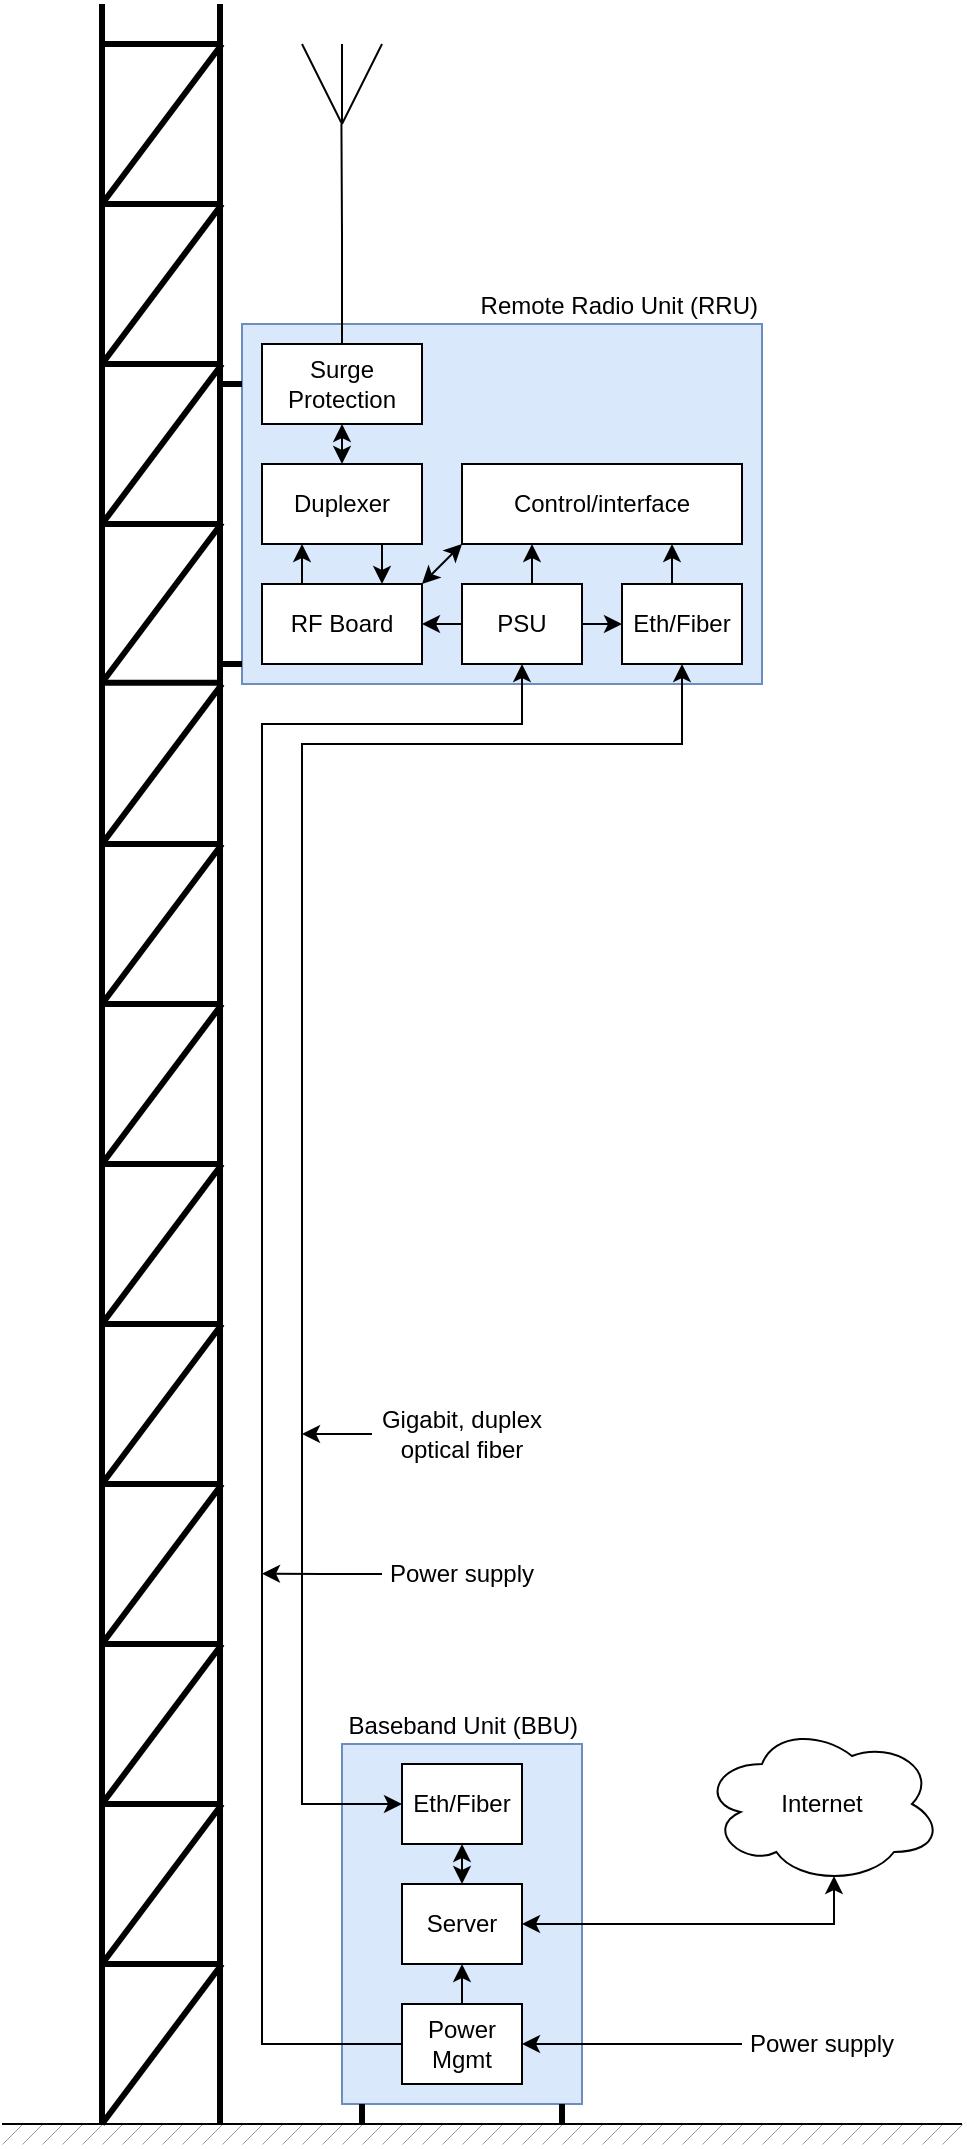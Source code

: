 <mxfile version="24.2.5" type="device">
  <diagram name="Page-1" id="hBgQWiliWzFYraZSrk2Q">
    <mxGraphModel dx="454" dy="450" grid="1" gridSize="10" guides="1" tooltips="1" connect="1" arrows="1" fold="1" page="1" pageScale="1" pageWidth="1920" pageHeight="1200" math="0" shadow="0">
      <root>
        <mxCell id="0" />
        <mxCell id="1" parent="0" />
        <mxCell id="sgHpyDjpw01S7iKvmFFo-54" value="" style="rounded=0;whiteSpace=wrap;html=1;fillColor=#dae8fc;strokeColor=#6c8ebf;" parent="1" vertex="1">
          <mxGeometry x="410" y="950" width="120" height="180" as="geometry" />
        </mxCell>
        <mxCell id="sgHpyDjpw01S7iKvmFFo-16" value="" style="endArrow=none;html=1;rounded=0;strokeWidth=3;" parent="1" edge="1">
          <mxGeometry width="50" height="50" relative="1" as="geometry">
            <mxPoint x="349" y="1140" as="sourcePoint" />
            <mxPoint x="349" y="80" as="targetPoint" />
          </mxGeometry>
        </mxCell>
        <mxCell id="sgHpyDjpw01S7iKvmFFo-7" value="" style="rounded=0;whiteSpace=wrap;html=1;fillColor=#dae8fc;strokeColor=#6c8ebf;" parent="1" vertex="1">
          <mxGeometry x="360" y="240" width="260" height="180" as="geometry" />
        </mxCell>
        <mxCell id="sgHpyDjpw01S7iKvmFFo-1" value="" style="group" parent="1" vertex="1" connectable="0">
          <mxGeometry x="390" y="100" width="40" height="40" as="geometry" />
        </mxCell>
        <mxCell id="1DyrcDDvenJ038iTFa64-3" value="" style="endArrow=none;html=1;rounded=0;" parent="sgHpyDjpw01S7iKvmFFo-1" edge="1">
          <mxGeometry width="50" height="50" relative="1" as="geometry">
            <mxPoint x="20" y="40" as="sourcePoint" />
            <mxPoint x="40" as="targetPoint" />
          </mxGeometry>
        </mxCell>
        <mxCell id="1DyrcDDvenJ038iTFa64-4" value="" style="endArrow=none;html=1;rounded=0;" parent="sgHpyDjpw01S7iKvmFFo-1" edge="1">
          <mxGeometry width="50" height="50" relative="1" as="geometry">
            <mxPoint x="20" y="40" as="sourcePoint" />
            <mxPoint as="targetPoint" />
          </mxGeometry>
        </mxCell>
        <mxCell id="1DyrcDDvenJ038iTFa64-5" value="" style="endArrow=none;html=1;rounded=0;" parent="sgHpyDjpw01S7iKvmFFo-1" edge="1">
          <mxGeometry width="50" height="50" relative="1" as="geometry">
            <mxPoint x="20" y="40" as="sourcePoint" />
            <mxPoint x="20" as="targetPoint" />
          </mxGeometry>
        </mxCell>
        <mxCell id="sgHpyDjpw01S7iKvmFFo-18" style="edgeStyle=orthogonalEdgeStyle;rounded=0;orthogonalLoop=1;jettySize=auto;html=1;exitX=0.75;exitY=1;exitDx=0;exitDy=0;entryX=0.75;entryY=0;entryDx=0;entryDy=0;" parent="1" source="sgHpyDjpw01S7iKvmFFo-2" target="sgHpyDjpw01S7iKvmFFo-3" edge="1">
          <mxGeometry relative="1" as="geometry" />
        </mxCell>
        <mxCell id="sgHpyDjpw01S7iKvmFFo-19" style="edgeStyle=orthogonalEdgeStyle;rounded=0;orthogonalLoop=1;jettySize=auto;html=1;exitX=0.5;exitY=0;exitDx=0;exitDy=0;entryX=0.5;entryY=1;entryDx=0;entryDy=0;startArrow=classic;startFill=1;" parent="1" source="sgHpyDjpw01S7iKvmFFo-2" target="sgHpyDjpw01S7iKvmFFo-8" edge="1">
          <mxGeometry relative="1" as="geometry" />
        </mxCell>
        <mxCell id="sgHpyDjpw01S7iKvmFFo-2" value="Duplexer" style="rounded=0;whiteSpace=wrap;html=1;" parent="1" vertex="1">
          <mxGeometry x="370" y="310" width="80" height="40" as="geometry" />
        </mxCell>
        <mxCell id="sgHpyDjpw01S7iKvmFFo-17" style="edgeStyle=orthogonalEdgeStyle;rounded=0;orthogonalLoop=1;jettySize=auto;html=1;exitX=0.25;exitY=0;exitDx=0;exitDy=0;entryX=0.25;entryY=1;entryDx=0;entryDy=0;" parent="1" source="sgHpyDjpw01S7iKvmFFo-3" target="sgHpyDjpw01S7iKvmFFo-2" edge="1">
          <mxGeometry relative="1" as="geometry" />
        </mxCell>
        <mxCell id="sgHpyDjpw01S7iKvmFFo-3" value="RF Board" style="rounded=0;whiteSpace=wrap;html=1;" parent="1" vertex="1">
          <mxGeometry x="370" y="370" width="80" height="40" as="geometry" />
        </mxCell>
        <mxCell id="sgHpyDjpw01S7iKvmFFo-175" style="rounded=0;orthogonalLoop=1;jettySize=auto;html=1;exitX=0;exitY=1;exitDx=0;exitDy=0;entryX=1;entryY=0;entryDx=0;entryDy=0;startArrow=classic;startFill=1;" parent="1" source="sgHpyDjpw01S7iKvmFFo-4" target="sgHpyDjpw01S7iKvmFFo-3" edge="1">
          <mxGeometry relative="1" as="geometry" />
        </mxCell>
        <mxCell id="sgHpyDjpw01S7iKvmFFo-4" value="Control/interface" style="rounded=0;whiteSpace=wrap;html=1;direction=east;" parent="1" vertex="1">
          <mxGeometry x="470" y="310" width="140" height="40" as="geometry" />
        </mxCell>
        <mxCell id="sgHpyDjpw01S7iKvmFFo-20" style="edgeStyle=orthogonalEdgeStyle;rounded=0;orthogonalLoop=1;jettySize=auto;html=1;exitX=0;exitY=0.5;exitDx=0;exitDy=0;entryX=1;entryY=0.5;entryDx=0;entryDy=0;" parent="1" source="sgHpyDjpw01S7iKvmFFo-5" target="sgHpyDjpw01S7iKvmFFo-3" edge="1">
          <mxGeometry relative="1" as="geometry" />
        </mxCell>
        <mxCell id="sgHpyDjpw01S7iKvmFFo-21" style="edgeStyle=orthogonalEdgeStyle;rounded=0;orthogonalLoop=1;jettySize=auto;html=1;exitX=0.5;exitY=0;exitDx=0;exitDy=0;entryX=0.25;entryY=1;entryDx=0;entryDy=0;" parent="1" source="sgHpyDjpw01S7iKvmFFo-5" target="sgHpyDjpw01S7iKvmFFo-4" edge="1">
          <mxGeometry relative="1" as="geometry" />
        </mxCell>
        <mxCell id="sgHpyDjpw01S7iKvmFFo-22" style="edgeStyle=orthogonalEdgeStyle;rounded=0;orthogonalLoop=1;jettySize=auto;html=1;exitX=1;exitY=0.5;exitDx=0;exitDy=0;entryX=0;entryY=0.5;entryDx=0;entryDy=0;" parent="1" source="sgHpyDjpw01S7iKvmFFo-5" target="sgHpyDjpw01S7iKvmFFo-6" edge="1">
          <mxGeometry relative="1" as="geometry" />
        </mxCell>
        <mxCell id="sgHpyDjpw01S7iKvmFFo-5" value="PSU" style="rounded=0;whiteSpace=wrap;html=1;" parent="1" vertex="1">
          <mxGeometry x="470" y="370" width="60" height="40" as="geometry" />
        </mxCell>
        <mxCell id="sgHpyDjpw01S7iKvmFFo-23" style="edgeStyle=orthogonalEdgeStyle;rounded=0;orthogonalLoop=1;jettySize=auto;html=1;exitX=0.5;exitY=0;exitDx=0;exitDy=0;entryX=0.75;entryY=1;entryDx=0;entryDy=0;" parent="1" source="sgHpyDjpw01S7iKvmFFo-6" target="sgHpyDjpw01S7iKvmFFo-4" edge="1">
          <mxGeometry relative="1" as="geometry" />
        </mxCell>
        <mxCell id="sgHpyDjpw01S7iKvmFFo-63" style="edgeStyle=orthogonalEdgeStyle;rounded=0;orthogonalLoop=1;jettySize=auto;html=1;exitX=0.5;exitY=1;exitDx=0;exitDy=0;entryX=0;entryY=0.5;entryDx=0;entryDy=0;startArrow=classic;startFill=1;" parent="1" source="sgHpyDjpw01S7iKvmFFo-6" target="sgHpyDjpw01S7iKvmFFo-56" edge="1">
          <mxGeometry relative="1" as="geometry">
            <Array as="points">
              <mxPoint x="580" y="450" />
              <mxPoint x="390" y="450" />
              <mxPoint x="390" y="980" />
            </Array>
          </mxGeometry>
        </mxCell>
        <mxCell id="sgHpyDjpw01S7iKvmFFo-6" value="Eth/Fiber" style="rounded=0;whiteSpace=wrap;html=1;" parent="1" vertex="1">
          <mxGeometry x="550" y="370" width="60" height="40" as="geometry" />
        </mxCell>
        <mxCell id="sgHpyDjpw01S7iKvmFFo-42" style="edgeStyle=orthogonalEdgeStyle;rounded=0;orthogonalLoop=1;jettySize=auto;html=1;exitX=0.5;exitY=0;exitDx=0;exitDy=0;endArrow=none;endFill=0;" parent="1" source="sgHpyDjpw01S7iKvmFFo-8" edge="1">
          <mxGeometry relative="1" as="geometry">
            <mxPoint x="409.714" y="140" as="targetPoint" />
          </mxGeometry>
        </mxCell>
        <mxCell id="sgHpyDjpw01S7iKvmFFo-8" value="Surge Protection" style="rounded=0;whiteSpace=wrap;html=1;" parent="1" vertex="1">
          <mxGeometry x="370" y="250" width="80" height="40" as="geometry" />
        </mxCell>
        <mxCell id="sgHpyDjpw01S7iKvmFFo-9" value="Remote Radio Unit (RRU)" style="text;html=1;align=right;verticalAlign=middle;whiteSpace=wrap;rounded=0;" parent="1" vertex="1">
          <mxGeometry x="450" y="216" width="170" height="30" as="geometry" />
        </mxCell>
        <mxCell id="sgHpyDjpw01S7iKvmFFo-24" value="" style="endArrow=none;html=1;rounded=0;strokeWidth=3;" parent="1" edge="1">
          <mxGeometry width="50" height="50" relative="1" as="geometry">
            <mxPoint x="290" y="1140" as="sourcePoint" />
            <mxPoint x="290" y="80" as="targetPoint" />
          </mxGeometry>
        </mxCell>
        <mxCell id="sgHpyDjpw01S7iKvmFFo-25" value="" style="endArrow=none;html=1;rounded=0;strokeWidth=3;" parent="1" edge="1">
          <mxGeometry width="50" height="50" relative="1" as="geometry">
            <mxPoint x="350" y="100" as="sourcePoint" />
            <mxPoint x="290" y="100" as="targetPoint" />
          </mxGeometry>
        </mxCell>
        <mxCell id="sgHpyDjpw01S7iKvmFFo-26" value="" style="endArrow=none;html=1;rounded=0;strokeWidth=3;" parent="1" edge="1">
          <mxGeometry width="50" height="50" relative="1" as="geometry">
            <mxPoint x="350" y="180" as="sourcePoint" />
            <mxPoint x="290" y="180" as="targetPoint" />
          </mxGeometry>
        </mxCell>
        <mxCell id="sgHpyDjpw01S7iKvmFFo-27" value="" style="endArrow=none;html=1;rounded=0;strokeWidth=3;" parent="1" edge="1">
          <mxGeometry width="50" height="50" relative="1" as="geometry">
            <mxPoint x="350" y="100" as="sourcePoint" />
            <mxPoint x="290" y="180" as="targetPoint" />
          </mxGeometry>
        </mxCell>
        <mxCell id="sgHpyDjpw01S7iKvmFFo-28" value="" style="endArrow=none;html=1;rounded=0;strokeWidth=3;" parent="1" edge="1">
          <mxGeometry width="50" height="50" relative="1" as="geometry">
            <mxPoint x="350" y="260" as="sourcePoint" />
            <mxPoint x="290" y="260" as="targetPoint" />
          </mxGeometry>
        </mxCell>
        <mxCell id="sgHpyDjpw01S7iKvmFFo-29" value="" style="endArrow=none;html=1;rounded=0;strokeWidth=3;" parent="1" edge="1">
          <mxGeometry width="50" height="50" relative="1" as="geometry">
            <mxPoint x="350" y="180" as="sourcePoint" />
            <mxPoint x="290" y="260" as="targetPoint" />
          </mxGeometry>
        </mxCell>
        <mxCell id="sgHpyDjpw01S7iKvmFFo-30" value="" style="endArrow=none;html=1;rounded=0;strokeWidth=3;" parent="1" edge="1">
          <mxGeometry width="50" height="50" relative="1" as="geometry">
            <mxPoint x="350" y="340" as="sourcePoint" />
            <mxPoint x="290" y="340" as="targetPoint" />
          </mxGeometry>
        </mxCell>
        <mxCell id="sgHpyDjpw01S7iKvmFFo-31" value="" style="endArrow=none;html=1;rounded=0;strokeWidth=3;" parent="1" edge="1">
          <mxGeometry width="50" height="50" relative="1" as="geometry">
            <mxPoint x="350" y="260" as="sourcePoint" />
            <mxPoint x="290" y="340" as="targetPoint" />
          </mxGeometry>
        </mxCell>
        <mxCell id="sgHpyDjpw01S7iKvmFFo-32" value="" style="endArrow=none;html=1;rounded=0;strokeWidth=3;" parent="1" edge="1">
          <mxGeometry width="50" height="50" relative="1" as="geometry">
            <mxPoint x="350" y="419.35" as="sourcePoint" />
            <mxPoint x="290" y="419.35" as="targetPoint" />
          </mxGeometry>
        </mxCell>
        <mxCell id="sgHpyDjpw01S7iKvmFFo-33" value="" style="endArrow=none;html=1;rounded=0;strokeWidth=3;" parent="1" edge="1">
          <mxGeometry width="50" height="50" relative="1" as="geometry">
            <mxPoint x="350" y="339.35" as="sourcePoint" />
            <mxPoint x="290" y="419.35" as="targetPoint" />
          </mxGeometry>
        </mxCell>
        <mxCell id="sgHpyDjpw01S7iKvmFFo-34" value="" style="endArrow=none;html=1;rounded=0;strokeWidth=3;" parent="1" edge="1">
          <mxGeometry width="50" height="50" relative="1" as="geometry">
            <mxPoint x="350" y="500" as="sourcePoint" />
            <mxPoint x="290" y="500" as="targetPoint" />
          </mxGeometry>
        </mxCell>
        <mxCell id="sgHpyDjpw01S7iKvmFFo-35" value="" style="endArrow=none;html=1;rounded=0;strokeWidth=3;" parent="1" edge="1">
          <mxGeometry width="50" height="50" relative="1" as="geometry">
            <mxPoint x="350" y="420" as="sourcePoint" />
            <mxPoint x="290" y="500" as="targetPoint" />
          </mxGeometry>
        </mxCell>
        <mxCell id="sgHpyDjpw01S7iKvmFFo-36" value="" style="endArrow=none;html=1;rounded=0;strokeWidth=3;" parent="1" edge="1">
          <mxGeometry width="50" height="50" relative="1" as="geometry">
            <mxPoint x="350" y="580" as="sourcePoint" />
            <mxPoint x="290" y="580" as="targetPoint" />
          </mxGeometry>
        </mxCell>
        <mxCell id="sgHpyDjpw01S7iKvmFFo-37" value="" style="endArrow=none;html=1;rounded=0;strokeWidth=3;" parent="1" edge="1">
          <mxGeometry width="50" height="50" relative="1" as="geometry">
            <mxPoint x="350" y="500" as="sourcePoint" />
            <mxPoint x="290" y="580" as="targetPoint" />
          </mxGeometry>
        </mxCell>
        <mxCell id="sgHpyDjpw01S7iKvmFFo-38" value="" style="endArrow=none;html=1;rounded=0;strokeWidth=3;" parent="1" edge="1">
          <mxGeometry width="50" height="50" relative="1" as="geometry">
            <mxPoint x="350" y="660" as="sourcePoint" />
            <mxPoint x="290" y="660" as="targetPoint" />
          </mxGeometry>
        </mxCell>
        <mxCell id="sgHpyDjpw01S7iKvmFFo-39" value="" style="endArrow=none;html=1;rounded=0;strokeWidth=3;" parent="1" edge="1">
          <mxGeometry width="50" height="50" relative="1" as="geometry">
            <mxPoint x="350" y="580" as="sourcePoint" />
            <mxPoint x="290" y="660" as="targetPoint" />
          </mxGeometry>
        </mxCell>
        <mxCell id="sgHpyDjpw01S7iKvmFFo-40" value="" style="endArrow=none;html=1;rounded=0;strokeWidth=3;" parent="1" edge="1">
          <mxGeometry width="50" height="50" relative="1" as="geometry">
            <mxPoint x="350" y="740" as="sourcePoint" />
            <mxPoint x="290" y="740" as="targetPoint" />
          </mxGeometry>
        </mxCell>
        <mxCell id="sgHpyDjpw01S7iKvmFFo-41" value="" style="endArrow=none;html=1;rounded=0;strokeWidth=3;" parent="1" edge="1">
          <mxGeometry width="50" height="50" relative="1" as="geometry">
            <mxPoint x="350" y="660" as="sourcePoint" />
            <mxPoint x="290" y="740" as="targetPoint" />
          </mxGeometry>
        </mxCell>
        <mxCell id="sgHpyDjpw01S7iKvmFFo-43" value="" style="endArrow=none;html=1;rounded=0;strokeWidth=3;" parent="1" edge="1">
          <mxGeometry width="50" height="50" relative="1" as="geometry">
            <mxPoint x="350" y="820" as="sourcePoint" />
            <mxPoint x="290" y="820" as="targetPoint" />
          </mxGeometry>
        </mxCell>
        <mxCell id="sgHpyDjpw01S7iKvmFFo-44" value="" style="endArrow=none;html=1;rounded=0;strokeWidth=3;" parent="1" edge="1">
          <mxGeometry width="50" height="50" relative="1" as="geometry">
            <mxPoint x="350" y="740" as="sourcePoint" />
            <mxPoint x="290" y="820" as="targetPoint" />
          </mxGeometry>
        </mxCell>
        <mxCell id="sgHpyDjpw01S7iKvmFFo-45" value="" style="endArrow=none;html=1;rounded=0;strokeWidth=3;" parent="1" edge="1">
          <mxGeometry width="50" height="50" relative="1" as="geometry">
            <mxPoint x="350" y="900" as="sourcePoint" />
            <mxPoint x="290" y="900" as="targetPoint" />
          </mxGeometry>
        </mxCell>
        <mxCell id="sgHpyDjpw01S7iKvmFFo-46" value="" style="endArrow=none;html=1;rounded=0;strokeWidth=3;" parent="1" edge="1">
          <mxGeometry width="50" height="50" relative="1" as="geometry">
            <mxPoint x="350" y="820" as="sourcePoint" />
            <mxPoint x="290" y="900" as="targetPoint" />
          </mxGeometry>
        </mxCell>
        <mxCell id="sgHpyDjpw01S7iKvmFFo-47" value="" style="endArrow=none;html=1;rounded=0;strokeWidth=3;" parent="1" edge="1">
          <mxGeometry width="50" height="50" relative="1" as="geometry">
            <mxPoint x="350" y="980" as="sourcePoint" />
            <mxPoint x="290" y="980" as="targetPoint" />
          </mxGeometry>
        </mxCell>
        <mxCell id="sgHpyDjpw01S7iKvmFFo-48" value="" style="endArrow=none;html=1;rounded=0;strokeWidth=3;" parent="1" edge="1">
          <mxGeometry width="50" height="50" relative="1" as="geometry">
            <mxPoint x="350" y="900" as="sourcePoint" />
            <mxPoint x="290" y="980" as="targetPoint" />
          </mxGeometry>
        </mxCell>
        <mxCell id="sgHpyDjpw01S7iKvmFFo-49" value="" style="endArrow=none;html=1;rounded=0;strokeWidth=3;" parent="1" edge="1">
          <mxGeometry width="50" height="50" relative="1" as="geometry">
            <mxPoint x="350" y="1060" as="sourcePoint" />
            <mxPoint x="290" y="1060" as="targetPoint" />
          </mxGeometry>
        </mxCell>
        <mxCell id="sgHpyDjpw01S7iKvmFFo-50" value="" style="endArrow=none;html=1;rounded=0;strokeWidth=3;" parent="1" edge="1">
          <mxGeometry width="50" height="50" relative="1" as="geometry">
            <mxPoint x="350" y="980" as="sourcePoint" />
            <mxPoint x="290" y="1060" as="targetPoint" />
          </mxGeometry>
        </mxCell>
        <mxCell id="sgHpyDjpw01S7iKvmFFo-52" value="" style="endArrow=none;html=1;rounded=0;strokeWidth=3;" parent="1" edge="1">
          <mxGeometry width="50" height="50" relative="1" as="geometry">
            <mxPoint x="350" y="1060" as="sourcePoint" />
            <mxPoint x="290" y="1140" as="targetPoint" />
          </mxGeometry>
        </mxCell>
        <mxCell id="sgHpyDjpw01S7iKvmFFo-53" value="" style="endArrow=none;html=1;rounded=0;" parent="1" edge="1">
          <mxGeometry width="50" height="50" relative="1" as="geometry">
            <mxPoint x="240" y="1140" as="sourcePoint" />
            <mxPoint x="720" y="1140" as="targetPoint" />
          </mxGeometry>
        </mxCell>
        <mxCell id="sgHpyDjpw01S7iKvmFFo-55" value="Baseband Unit (BBU)" style="text;html=1;align=right;verticalAlign=middle;whiteSpace=wrap;rounded=0;" parent="1" vertex="1">
          <mxGeometry x="390" y="926" width="140" height="30" as="geometry" />
        </mxCell>
        <mxCell id="sgHpyDjpw01S7iKvmFFo-68" style="edgeStyle=orthogonalEdgeStyle;rounded=0;orthogonalLoop=1;jettySize=auto;html=1;exitX=0.5;exitY=1;exitDx=0;exitDy=0;entryX=0.5;entryY=0;entryDx=0;entryDy=0;startArrow=classic;startFill=1;" parent="1" source="sgHpyDjpw01S7iKvmFFo-56" target="sgHpyDjpw01S7iKvmFFo-57" edge="1">
          <mxGeometry relative="1" as="geometry" />
        </mxCell>
        <mxCell id="sgHpyDjpw01S7iKvmFFo-56" value="Eth/Fiber" style="rounded=0;whiteSpace=wrap;html=1;" parent="1" vertex="1">
          <mxGeometry x="440" y="960" width="60" height="40" as="geometry" />
        </mxCell>
        <mxCell id="sgHpyDjpw01S7iKvmFFo-57" value="Server" style="rounded=0;whiteSpace=wrap;html=1;" parent="1" vertex="1">
          <mxGeometry x="440" y="1020" width="60" height="40" as="geometry" />
        </mxCell>
        <mxCell id="sgHpyDjpw01S7iKvmFFo-69" value="" style="edgeStyle=orthogonalEdgeStyle;rounded=0;orthogonalLoop=1;jettySize=auto;html=1;startArrow=classic;startFill=1;exitX=0.55;exitY=0.95;exitDx=0;exitDy=0;exitPerimeter=0;" parent="1" source="sgHpyDjpw01S7iKvmFFo-59" target="sgHpyDjpw01S7iKvmFFo-57" edge="1">
          <mxGeometry relative="1" as="geometry">
            <Array as="points">
              <mxPoint x="656" y="1040" />
            </Array>
          </mxGeometry>
        </mxCell>
        <mxCell id="sgHpyDjpw01S7iKvmFFo-59" value="Internet" style="ellipse;shape=cloud;whiteSpace=wrap;html=1;" parent="1" vertex="1">
          <mxGeometry x="590" y="940" width="120" height="80" as="geometry" />
        </mxCell>
        <mxCell id="sgHpyDjpw01S7iKvmFFo-166" style="edgeStyle=orthogonalEdgeStyle;rounded=0;orthogonalLoop=1;jettySize=auto;html=1;exitX=0;exitY=0.5;exitDx=0;exitDy=0;" parent="1" source="sgHpyDjpw01S7iKvmFFo-66" edge="1">
          <mxGeometry relative="1" as="geometry">
            <mxPoint x="370" y="864.824" as="targetPoint" />
          </mxGeometry>
        </mxCell>
        <mxCell id="sgHpyDjpw01S7iKvmFFo-66" value="Power supply" style="text;html=1;align=center;verticalAlign=middle;whiteSpace=wrap;rounded=0;" parent="1" vertex="1">
          <mxGeometry x="430" y="850" width="80" height="30" as="geometry" />
        </mxCell>
        <mxCell id="sgHpyDjpw01S7iKvmFFo-165" style="edgeStyle=orthogonalEdgeStyle;rounded=0;orthogonalLoop=1;jettySize=auto;html=1;exitX=0;exitY=0.5;exitDx=0;exitDy=0;" parent="1" source="sgHpyDjpw01S7iKvmFFo-67" edge="1">
          <mxGeometry relative="1" as="geometry">
            <mxPoint x="390" y="794.824" as="targetPoint" />
          </mxGeometry>
        </mxCell>
        <mxCell id="sgHpyDjpw01S7iKvmFFo-67" value="Gigabit, duplex optical fiber" style="text;html=1;align=center;verticalAlign=middle;whiteSpace=wrap;rounded=0;" parent="1" vertex="1">
          <mxGeometry x="425" y="780" width="90" height="30" as="geometry" />
        </mxCell>
        <mxCell id="sgHpyDjpw01S7iKvmFFo-170" style="edgeStyle=orthogonalEdgeStyle;rounded=0;orthogonalLoop=1;jettySize=auto;html=1;exitX=0.5;exitY=0;exitDx=0;exitDy=0;entryX=0.5;entryY=1;entryDx=0;entryDy=0;" parent="1" source="sgHpyDjpw01S7iKvmFFo-71" target="sgHpyDjpw01S7iKvmFFo-57" edge="1">
          <mxGeometry relative="1" as="geometry" />
        </mxCell>
        <mxCell id="sgHpyDjpw01S7iKvmFFo-71" value="Power Mgmt" style="rounded=0;whiteSpace=wrap;html=1;" parent="1" vertex="1">
          <mxGeometry x="440" y="1080" width="60" height="40" as="geometry" />
        </mxCell>
        <mxCell id="sgHpyDjpw01S7iKvmFFo-65" style="edgeStyle=orthogonalEdgeStyle;rounded=0;orthogonalLoop=1;jettySize=auto;html=1;exitX=0;exitY=0.5;exitDx=0;exitDy=0;entryX=0.5;entryY=1;entryDx=0;entryDy=0;" parent="1" source="sgHpyDjpw01S7iKvmFFo-71" target="sgHpyDjpw01S7iKvmFFo-5" edge="1">
          <mxGeometry relative="1" as="geometry">
            <Array as="points">
              <mxPoint x="370" y="1100" />
              <mxPoint x="370" y="440" />
              <mxPoint x="500" y="440" />
            </Array>
          </mxGeometry>
        </mxCell>
        <mxCell id="sgHpyDjpw01S7iKvmFFo-73" value="" style="endArrow=none;html=1;rounded=0;strokeWidth=0.2;" parent="1" edge="1">
          <mxGeometry width="50" height="50" relative="1" as="geometry">
            <mxPoint x="240" y="1150" as="sourcePoint" />
            <mxPoint x="250" y="1140" as="targetPoint" />
          </mxGeometry>
        </mxCell>
        <mxCell id="sgHpyDjpw01S7iKvmFFo-74" value="" style="endArrow=none;html=1;rounded=0;strokeWidth=0.2;" parent="1" edge="1">
          <mxGeometry width="50" height="50" relative="1" as="geometry">
            <mxPoint x="250" y="1150" as="sourcePoint" />
            <mxPoint x="260" y="1140" as="targetPoint" />
          </mxGeometry>
        </mxCell>
        <mxCell id="sgHpyDjpw01S7iKvmFFo-75" value="" style="endArrow=none;html=1;rounded=0;strokeWidth=0.2;" parent="1" edge="1">
          <mxGeometry width="50" height="50" relative="1" as="geometry">
            <mxPoint x="260" y="1150" as="sourcePoint" />
            <mxPoint x="270" y="1140" as="targetPoint" />
          </mxGeometry>
        </mxCell>
        <mxCell id="sgHpyDjpw01S7iKvmFFo-76" value="" style="endArrow=none;html=1;rounded=0;strokeWidth=0.2;" parent="1" edge="1">
          <mxGeometry width="50" height="50" relative="1" as="geometry">
            <mxPoint x="270" y="1150" as="sourcePoint" />
            <mxPoint x="280" y="1140" as="targetPoint" />
          </mxGeometry>
        </mxCell>
        <mxCell id="sgHpyDjpw01S7iKvmFFo-77" value="" style="endArrow=none;html=1;rounded=0;strokeWidth=0.2;" parent="1" edge="1">
          <mxGeometry width="50" height="50" relative="1" as="geometry">
            <mxPoint x="280" y="1150" as="sourcePoint" />
            <mxPoint x="290" y="1140" as="targetPoint" />
          </mxGeometry>
        </mxCell>
        <mxCell id="sgHpyDjpw01S7iKvmFFo-78" value="" style="endArrow=none;html=1;rounded=0;strokeWidth=0.2;" parent="1" edge="1">
          <mxGeometry width="50" height="50" relative="1" as="geometry">
            <mxPoint x="290" y="1150" as="sourcePoint" />
            <mxPoint x="300" y="1140" as="targetPoint" />
          </mxGeometry>
        </mxCell>
        <mxCell id="sgHpyDjpw01S7iKvmFFo-79" value="" style="endArrow=none;html=1;rounded=0;strokeWidth=0.2;" parent="1" edge="1">
          <mxGeometry width="50" height="50" relative="1" as="geometry">
            <mxPoint x="300" y="1150" as="sourcePoint" />
            <mxPoint x="310" y="1140" as="targetPoint" />
          </mxGeometry>
        </mxCell>
        <mxCell id="sgHpyDjpw01S7iKvmFFo-80" value="" style="endArrow=none;html=1;rounded=0;strokeWidth=0.2;" parent="1" edge="1">
          <mxGeometry width="50" height="50" relative="1" as="geometry">
            <mxPoint x="310" y="1150" as="sourcePoint" />
            <mxPoint x="320" y="1140" as="targetPoint" />
          </mxGeometry>
        </mxCell>
        <mxCell id="sgHpyDjpw01S7iKvmFFo-81" value="" style="endArrow=none;html=1;rounded=0;strokeWidth=0.2;" parent="1" edge="1">
          <mxGeometry width="50" height="50" relative="1" as="geometry">
            <mxPoint x="320" y="1150" as="sourcePoint" />
            <mxPoint x="330" y="1140" as="targetPoint" />
          </mxGeometry>
        </mxCell>
        <mxCell id="sgHpyDjpw01S7iKvmFFo-82" value="" style="endArrow=none;html=1;rounded=0;strokeWidth=0.2;" parent="1" edge="1">
          <mxGeometry width="50" height="50" relative="1" as="geometry">
            <mxPoint x="330" y="1150" as="sourcePoint" />
            <mxPoint x="340" y="1140" as="targetPoint" />
          </mxGeometry>
        </mxCell>
        <mxCell id="sgHpyDjpw01S7iKvmFFo-83" value="" style="endArrow=none;html=1;rounded=0;strokeWidth=0.2;" parent="1" edge="1">
          <mxGeometry width="50" height="50" relative="1" as="geometry">
            <mxPoint x="340" y="1150" as="sourcePoint" />
            <mxPoint x="350" y="1140" as="targetPoint" />
          </mxGeometry>
        </mxCell>
        <mxCell id="sgHpyDjpw01S7iKvmFFo-84" value="" style="endArrow=none;html=1;rounded=0;strokeWidth=0.2;" parent="1" edge="1">
          <mxGeometry width="50" height="50" relative="1" as="geometry">
            <mxPoint x="350" y="1150" as="sourcePoint" />
            <mxPoint x="360" y="1140" as="targetPoint" />
          </mxGeometry>
        </mxCell>
        <mxCell id="sgHpyDjpw01S7iKvmFFo-85" value="" style="endArrow=none;html=1;rounded=0;strokeWidth=0.2;" parent="1" edge="1">
          <mxGeometry width="50" height="50" relative="1" as="geometry">
            <mxPoint x="360" y="1150" as="sourcePoint" />
            <mxPoint x="370" y="1140" as="targetPoint" />
          </mxGeometry>
        </mxCell>
        <mxCell id="sgHpyDjpw01S7iKvmFFo-86" value="" style="endArrow=none;html=1;rounded=0;strokeWidth=0.2;" parent="1" edge="1">
          <mxGeometry width="50" height="50" relative="1" as="geometry">
            <mxPoint x="370" y="1150" as="sourcePoint" />
            <mxPoint x="380" y="1140" as="targetPoint" />
          </mxGeometry>
        </mxCell>
        <mxCell id="sgHpyDjpw01S7iKvmFFo-87" value="" style="endArrow=none;html=1;rounded=0;strokeWidth=0.2;" parent="1" edge="1">
          <mxGeometry width="50" height="50" relative="1" as="geometry">
            <mxPoint x="380" y="1150" as="sourcePoint" />
            <mxPoint x="390" y="1140" as="targetPoint" />
          </mxGeometry>
        </mxCell>
        <mxCell id="sgHpyDjpw01S7iKvmFFo-88" value="" style="endArrow=none;html=1;rounded=0;strokeWidth=0.2;" parent="1" edge="1">
          <mxGeometry width="50" height="50" relative="1" as="geometry">
            <mxPoint x="390" y="1150" as="sourcePoint" />
            <mxPoint x="400" y="1140" as="targetPoint" />
          </mxGeometry>
        </mxCell>
        <mxCell id="sgHpyDjpw01S7iKvmFFo-89" value="" style="endArrow=none;html=1;rounded=0;strokeWidth=0.2;" parent="1" edge="1">
          <mxGeometry width="50" height="50" relative="1" as="geometry">
            <mxPoint x="400" y="1150" as="sourcePoint" />
            <mxPoint x="410" y="1140" as="targetPoint" />
          </mxGeometry>
        </mxCell>
        <mxCell id="sgHpyDjpw01S7iKvmFFo-90" value="" style="endArrow=none;html=1;rounded=0;strokeWidth=0.2;" parent="1" edge="1">
          <mxGeometry width="50" height="50" relative="1" as="geometry">
            <mxPoint x="410" y="1150" as="sourcePoint" />
            <mxPoint x="420" y="1140" as="targetPoint" />
          </mxGeometry>
        </mxCell>
        <mxCell id="sgHpyDjpw01S7iKvmFFo-91" value="" style="endArrow=none;html=1;rounded=0;strokeWidth=0.2;" parent="1" edge="1">
          <mxGeometry width="50" height="50" relative="1" as="geometry">
            <mxPoint x="420" y="1150" as="sourcePoint" />
            <mxPoint x="430" y="1140" as="targetPoint" />
          </mxGeometry>
        </mxCell>
        <mxCell id="sgHpyDjpw01S7iKvmFFo-92" value="" style="endArrow=none;html=1;rounded=0;strokeWidth=0.2;" parent="1" edge="1">
          <mxGeometry width="50" height="50" relative="1" as="geometry">
            <mxPoint x="430" y="1150" as="sourcePoint" />
            <mxPoint x="440" y="1140" as="targetPoint" />
          </mxGeometry>
        </mxCell>
        <mxCell id="sgHpyDjpw01S7iKvmFFo-93" value="" style="endArrow=none;html=1;rounded=0;strokeWidth=0.2;" parent="1" edge="1">
          <mxGeometry width="50" height="50" relative="1" as="geometry">
            <mxPoint x="440" y="1150" as="sourcePoint" />
            <mxPoint x="450" y="1140" as="targetPoint" />
          </mxGeometry>
        </mxCell>
        <mxCell id="sgHpyDjpw01S7iKvmFFo-94" value="" style="endArrow=none;html=1;rounded=0;strokeWidth=0.2;" parent="1" edge="1">
          <mxGeometry width="50" height="50" relative="1" as="geometry">
            <mxPoint x="450" y="1150" as="sourcePoint" />
            <mxPoint x="460" y="1140" as="targetPoint" />
          </mxGeometry>
        </mxCell>
        <mxCell id="sgHpyDjpw01S7iKvmFFo-95" value="" style="endArrow=none;html=1;rounded=0;strokeWidth=0.2;" parent="1" edge="1">
          <mxGeometry width="50" height="50" relative="1" as="geometry">
            <mxPoint x="460" y="1150" as="sourcePoint" />
            <mxPoint x="470" y="1140" as="targetPoint" />
          </mxGeometry>
        </mxCell>
        <mxCell id="sgHpyDjpw01S7iKvmFFo-96" value="" style="endArrow=none;html=1;rounded=0;strokeWidth=0.2;" parent="1" edge="1">
          <mxGeometry width="50" height="50" relative="1" as="geometry">
            <mxPoint x="470" y="1150" as="sourcePoint" />
            <mxPoint x="480" y="1140" as="targetPoint" />
          </mxGeometry>
        </mxCell>
        <mxCell id="sgHpyDjpw01S7iKvmFFo-97" value="" style="endArrow=none;html=1;rounded=0;strokeWidth=0.2;" parent="1" edge="1">
          <mxGeometry width="50" height="50" relative="1" as="geometry">
            <mxPoint x="480" y="1150" as="sourcePoint" />
            <mxPoint x="490" y="1140" as="targetPoint" />
          </mxGeometry>
        </mxCell>
        <mxCell id="sgHpyDjpw01S7iKvmFFo-98" value="" style="endArrow=none;html=1;rounded=0;strokeWidth=0.2;" parent="1" edge="1">
          <mxGeometry width="50" height="50" relative="1" as="geometry">
            <mxPoint x="490" y="1150" as="sourcePoint" />
            <mxPoint x="500" y="1140" as="targetPoint" />
          </mxGeometry>
        </mxCell>
        <mxCell id="sgHpyDjpw01S7iKvmFFo-99" value="" style="endArrow=none;html=1;rounded=0;strokeWidth=0.2;" parent="1" edge="1">
          <mxGeometry width="50" height="50" relative="1" as="geometry">
            <mxPoint x="500" y="1150" as="sourcePoint" />
            <mxPoint x="510" y="1140" as="targetPoint" />
          </mxGeometry>
        </mxCell>
        <mxCell id="sgHpyDjpw01S7iKvmFFo-100" value="" style="endArrow=none;html=1;rounded=0;strokeWidth=0.2;" parent="1" edge="1">
          <mxGeometry width="50" height="50" relative="1" as="geometry">
            <mxPoint x="510" y="1150" as="sourcePoint" />
            <mxPoint x="520" y="1140" as="targetPoint" />
          </mxGeometry>
        </mxCell>
        <mxCell id="sgHpyDjpw01S7iKvmFFo-101" value="" style="endArrow=none;html=1;rounded=0;strokeWidth=0.2;" parent="1" edge="1">
          <mxGeometry width="50" height="50" relative="1" as="geometry">
            <mxPoint x="520" y="1150" as="sourcePoint" />
            <mxPoint x="530" y="1140" as="targetPoint" />
          </mxGeometry>
        </mxCell>
        <mxCell id="sgHpyDjpw01S7iKvmFFo-132" value="" style="endArrow=none;html=1;rounded=0;strokeWidth=0.2;" parent="1" edge="1">
          <mxGeometry width="50" height="50" relative="1" as="geometry">
            <mxPoint x="530" y="1150" as="sourcePoint" />
            <mxPoint x="540" y="1140" as="targetPoint" />
          </mxGeometry>
        </mxCell>
        <mxCell id="sgHpyDjpw01S7iKvmFFo-133" value="" style="endArrow=none;html=1;rounded=0;strokeWidth=0.2;" parent="1" edge="1">
          <mxGeometry width="50" height="50" relative="1" as="geometry">
            <mxPoint x="540" y="1150" as="sourcePoint" />
            <mxPoint x="550" y="1140" as="targetPoint" />
          </mxGeometry>
        </mxCell>
        <mxCell id="sgHpyDjpw01S7iKvmFFo-134" value="" style="endArrow=none;html=1;rounded=0;strokeWidth=0.2;" parent="1" edge="1">
          <mxGeometry width="50" height="50" relative="1" as="geometry">
            <mxPoint x="550" y="1150" as="sourcePoint" />
            <mxPoint x="560" y="1140" as="targetPoint" />
          </mxGeometry>
        </mxCell>
        <mxCell id="sgHpyDjpw01S7iKvmFFo-135" value="" style="endArrow=none;html=1;rounded=0;strokeWidth=0.2;" parent="1" edge="1">
          <mxGeometry width="50" height="50" relative="1" as="geometry">
            <mxPoint x="560" y="1150" as="sourcePoint" />
            <mxPoint x="570" y="1140" as="targetPoint" />
          </mxGeometry>
        </mxCell>
        <mxCell id="sgHpyDjpw01S7iKvmFFo-136" value="" style="endArrow=none;html=1;rounded=0;strokeWidth=0.2;" parent="1" edge="1">
          <mxGeometry width="50" height="50" relative="1" as="geometry">
            <mxPoint x="570" y="1150" as="sourcePoint" />
            <mxPoint x="580" y="1140" as="targetPoint" />
          </mxGeometry>
        </mxCell>
        <mxCell id="sgHpyDjpw01S7iKvmFFo-137" value="" style="endArrow=none;html=1;rounded=0;strokeWidth=0.2;" parent="1" edge="1">
          <mxGeometry width="50" height="50" relative="1" as="geometry">
            <mxPoint x="580" y="1150" as="sourcePoint" />
            <mxPoint x="590" y="1140" as="targetPoint" />
          </mxGeometry>
        </mxCell>
        <mxCell id="sgHpyDjpw01S7iKvmFFo-138" value="" style="endArrow=none;html=1;rounded=0;strokeWidth=0.2;" parent="1" edge="1">
          <mxGeometry width="50" height="50" relative="1" as="geometry">
            <mxPoint x="590" y="1150" as="sourcePoint" />
            <mxPoint x="600" y="1140" as="targetPoint" />
          </mxGeometry>
        </mxCell>
        <mxCell id="sgHpyDjpw01S7iKvmFFo-139" value="" style="endArrow=none;html=1;rounded=0;strokeWidth=0.2;" parent="1" edge="1">
          <mxGeometry width="50" height="50" relative="1" as="geometry">
            <mxPoint x="600" y="1150" as="sourcePoint" />
            <mxPoint x="610" y="1140" as="targetPoint" />
          </mxGeometry>
        </mxCell>
        <mxCell id="sgHpyDjpw01S7iKvmFFo-140" value="" style="endArrow=none;html=1;rounded=0;strokeWidth=0.2;" parent="1" edge="1">
          <mxGeometry width="50" height="50" relative="1" as="geometry">
            <mxPoint x="610" y="1150" as="sourcePoint" />
            <mxPoint x="620" y="1140" as="targetPoint" />
          </mxGeometry>
        </mxCell>
        <mxCell id="sgHpyDjpw01S7iKvmFFo-141" value="" style="endArrow=none;html=1;rounded=0;strokeWidth=0.2;" parent="1" edge="1">
          <mxGeometry width="50" height="50" relative="1" as="geometry">
            <mxPoint x="620" y="1150" as="sourcePoint" />
            <mxPoint x="630" y="1140" as="targetPoint" />
          </mxGeometry>
        </mxCell>
        <mxCell id="sgHpyDjpw01S7iKvmFFo-142" value="" style="endArrow=none;html=1;rounded=0;strokeWidth=0.2;" parent="1" edge="1">
          <mxGeometry width="50" height="50" relative="1" as="geometry">
            <mxPoint x="630" y="1150" as="sourcePoint" />
            <mxPoint x="640" y="1140" as="targetPoint" />
          </mxGeometry>
        </mxCell>
        <mxCell id="sgHpyDjpw01S7iKvmFFo-143" value="" style="endArrow=none;html=1;rounded=0;strokeWidth=0.2;" parent="1" edge="1">
          <mxGeometry width="50" height="50" relative="1" as="geometry">
            <mxPoint x="640" y="1150" as="sourcePoint" />
            <mxPoint x="650" y="1140" as="targetPoint" />
          </mxGeometry>
        </mxCell>
        <mxCell id="sgHpyDjpw01S7iKvmFFo-144" value="" style="endArrow=none;html=1;rounded=0;strokeWidth=0.2;" parent="1" edge="1">
          <mxGeometry width="50" height="50" relative="1" as="geometry">
            <mxPoint x="650" y="1150" as="sourcePoint" />
            <mxPoint x="660" y="1140" as="targetPoint" />
          </mxGeometry>
        </mxCell>
        <mxCell id="sgHpyDjpw01S7iKvmFFo-145" value="" style="endArrow=none;html=1;rounded=0;strokeWidth=0.2;" parent="1" edge="1">
          <mxGeometry width="50" height="50" relative="1" as="geometry">
            <mxPoint x="660" y="1150" as="sourcePoint" />
            <mxPoint x="670" y="1140" as="targetPoint" />
          </mxGeometry>
        </mxCell>
        <mxCell id="sgHpyDjpw01S7iKvmFFo-146" value="" style="endArrow=none;html=1;rounded=0;strokeWidth=0.2;" parent="1" edge="1">
          <mxGeometry width="50" height="50" relative="1" as="geometry">
            <mxPoint x="670" y="1150" as="sourcePoint" />
            <mxPoint x="680" y="1140" as="targetPoint" />
          </mxGeometry>
        </mxCell>
        <mxCell id="sgHpyDjpw01S7iKvmFFo-147" value="" style="endArrow=none;html=1;rounded=0;strokeWidth=0.2;" parent="1" edge="1">
          <mxGeometry width="50" height="50" relative="1" as="geometry">
            <mxPoint x="680" y="1150" as="sourcePoint" />
            <mxPoint x="690" y="1140" as="targetPoint" />
          </mxGeometry>
        </mxCell>
        <mxCell id="sgHpyDjpw01S7iKvmFFo-148" value="" style="endArrow=none;html=1;rounded=0;strokeWidth=0.2;" parent="1" edge="1">
          <mxGeometry width="50" height="50" relative="1" as="geometry">
            <mxPoint x="690" y="1150" as="sourcePoint" />
            <mxPoint x="700" y="1140" as="targetPoint" />
          </mxGeometry>
        </mxCell>
        <mxCell id="sgHpyDjpw01S7iKvmFFo-149" value="" style="endArrow=none;html=1;rounded=0;strokeWidth=0.2;" parent="1" edge="1">
          <mxGeometry width="50" height="50" relative="1" as="geometry">
            <mxPoint x="700" y="1150" as="sourcePoint" />
            <mxPoint x="710" y="1140" as="targetPoint" />
          </mxGeometry>
        </mxCell>
        <mxCell id="sgHpyDjpw01S7iKvmFFo-150" value="" style="endArrow=none;html=1;rounded=0;strokeWidth=0.2;" parent="1" edge="1">
          <mxGeometry width="50" height="50" relative="1" as="geometry">
            <mxPoint x="710" y="1150" as="sourcePoint" />
            <mxPoint x="720" y="1140" as="targetPoint" />
          </mxGeometry>
        </mxCell>
        <mxCell id="sgHpyDjpw01S7iKvmFFo-167" value="" style="endArrow=none;html=1;rounded=0;strokeWidth=3;" parent="1" edge="1">
          <mxGeometry width="50" height="50" relative="1" as="geometry">
            <mxPoint x="360" y="270" as="sourcePoint" />
            <mxPoint x="350" y="270" as="targetPoint" />
          </mxGeometry>
        </mxCell>
        <mxCell id="sgHpyDjpw01S7iKvmFFo-168" value="" style="endArrow=none;html=1;rounded=0;strokeWidth=3;" parent="1" edge="1">
          <mxGeometry width="50" height="50" relative="1" as="geometry">
            <mxPoint x="360" y="410" as="sourcePoint" />
            <mxPoint x="350" y="410" as="targetPoint" />
          </mxGeometry>
        </mxCell>
        <mxCell id="sgHpyDjpw01S7iKvmFFo-171" style="edgeStyle=orthogonalEdgeStyle;rounded=0;orthogonalLoop=1;jettySize=auto;html=1;exitX=0;exitY=0.5;exitDx=0;exitDy=0;entryX=1;entryY=0.5;entryDx=0;entryDy=0;" parent="1" source="sgHpyDjpw01S7iKvmFFo-169" target="sgHpyDjpw01S7iKvmFFo-71" edge="1">
          <mxGeometry relative="1" as="geometry" />
        </mxCell>
        <mxCell id="sgHpyDjpw01S7iKvmFFo-169" value="Power supply" style="text;html=1;align=center;verticalAlign=middle;whiteSpace=wrap;rounded=0;" parent="1" vertex="1">
          <mxGeometry x="610" y="1085" width="80" height="30" as="geometry" />
        </mxCell>
        <mxCell id="sgHpyDjpw01S7iKvmFFo-173" value="" style="endArrow=none;html=1;rounded=0;strokeWidth=3;" parent="1" edge="1">
          <mxGeometry width="50" height="50" relative="1" as="geometry">
            <mxPoint x="420" y="1140" as="sourcePoint" />
            <mxPoint x="420" y="1130" as="targetPoint" />
          </mxGeometry>
        </mxCell>
        <mxCell id="sgHpyDjpw01S7iKvmFFo-174" value="" style="endArrow=none;html=1;rounded=0;strokeWidth=3;" parent="1" edge="1">
          <mxGeometry width="50" height="50" relative="1" as="geometry">
            <mxPoint x="520" y="1140" as="sourcePoint" />
            <mxPoint x="520" y="1130" as="targetPoint" />
          </mxGeometry>
        </mxCell>
      </root>
    </mxGraphModel>
  </diagram>
</mxfile>
